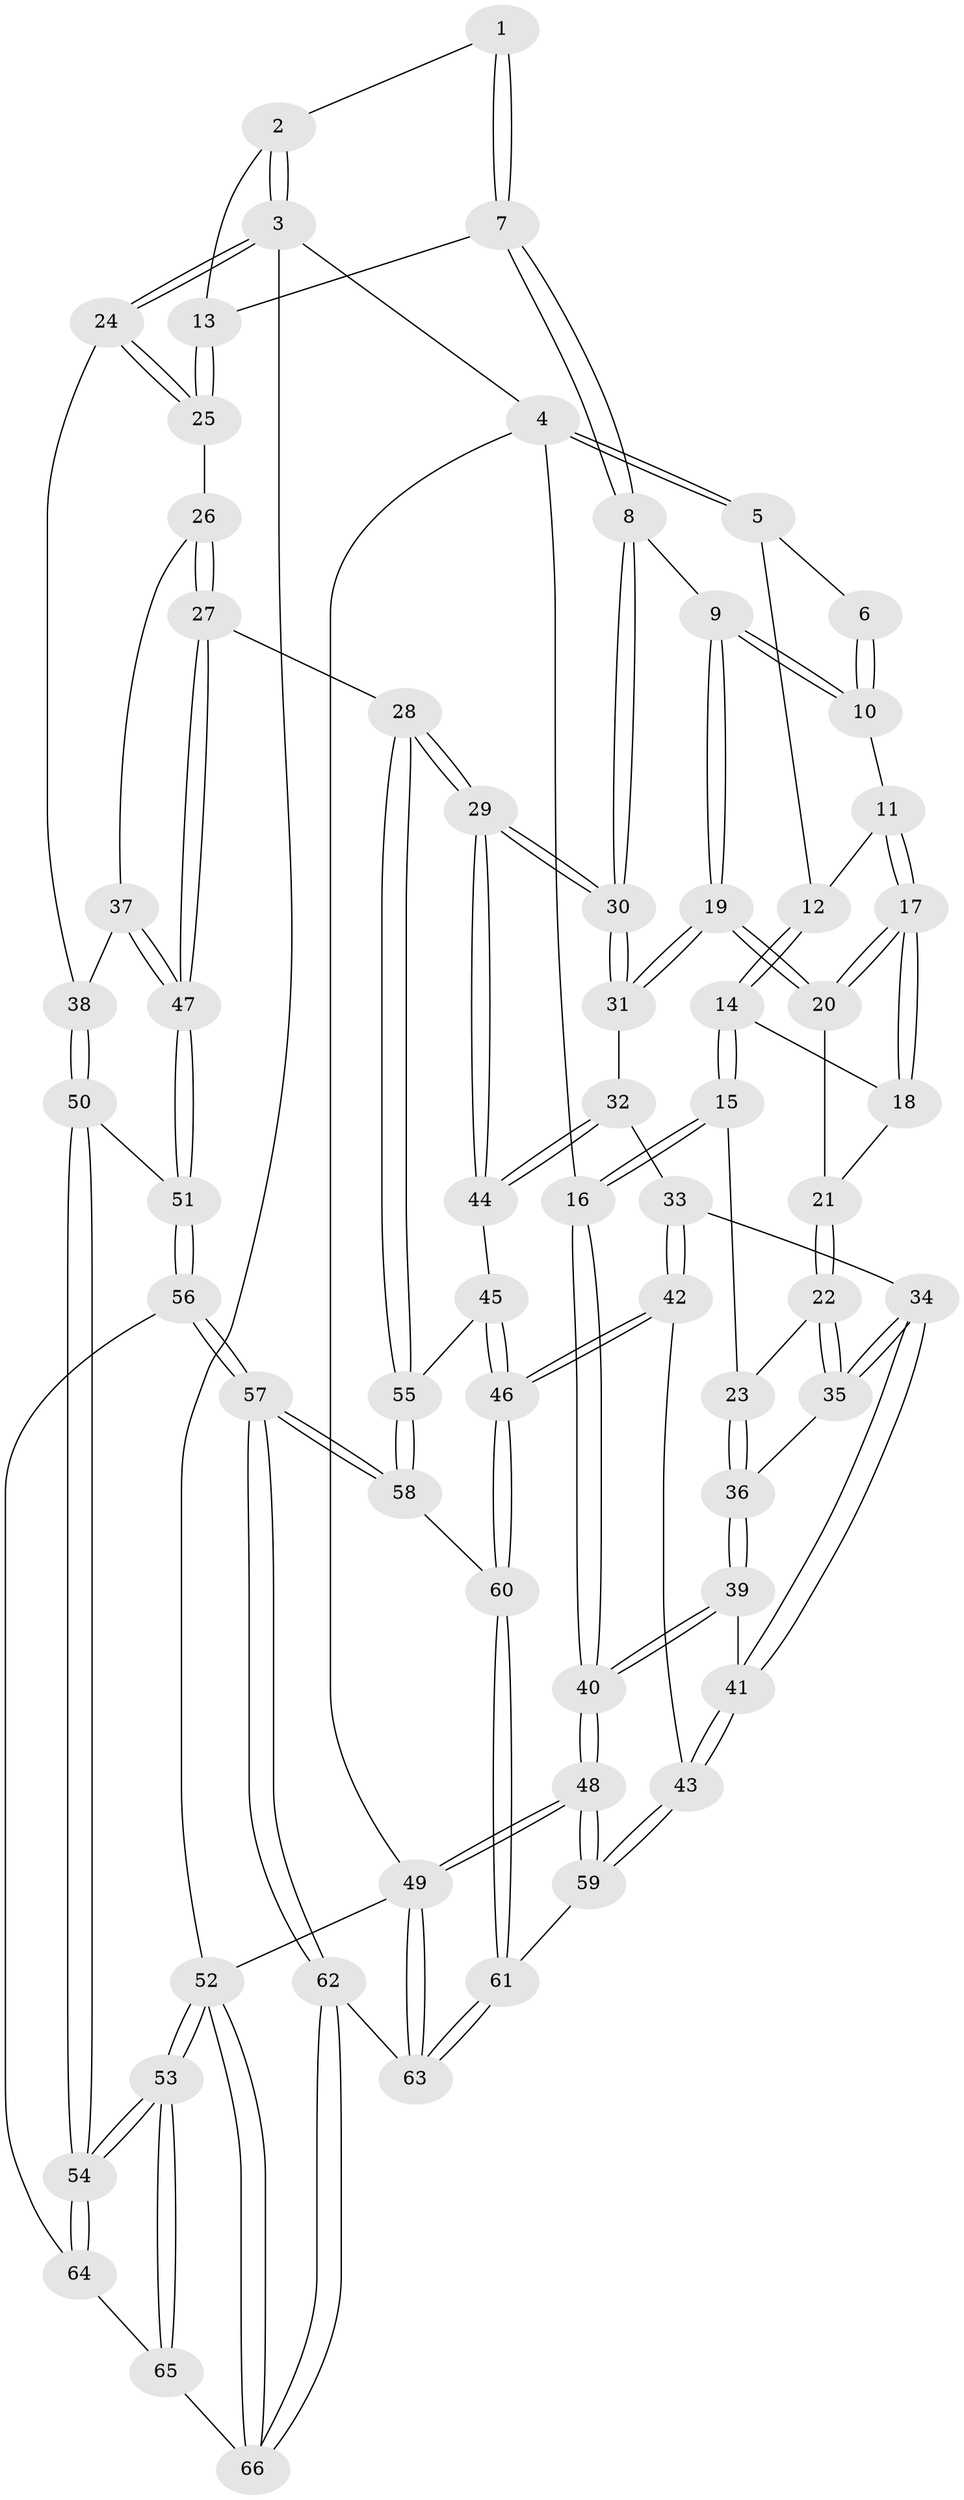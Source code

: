 // Generated by graph-tools (version 1.1) at 2025/38/03/09/25 02:38:46]
// undirected, 66 vertices, 162 edges
graph export_dot {
graph [start="1"]
  node [color=gray90,style=filled];
  1 [pos="+0.4718948706278944+0"];
  2 [pos="+0.9675201808924406+0"];
  3 [pos="+1+0"];
  4 [pos="+0+0"];
  5 [pos="+0+0"];
  6 [pos="+0.35378909791586133+0"];
  7 [pos="+0.6256274567401768+0.21929425264503408"];
  8 [pos="+0.6014413011678261+0.22702020409370938"];
  9 [pos="+0.446757185940044+0.22894952911690689"];
  10 [pos="+0.3657130962976992+0.03485286992119584"];
  11 [pos="+0.13616920911129618+0.14033831551296788"];
  12 [pos="+0.12228649154111434+0.13421219140356502"];
  13 [pos="+0.6881977289846513+0.20318888944935762"];
  14 [pos="+0+0.2630066765625473"];
  15 [pos="+0+0.2795624615208681"];
  16 [pos="+0+0.28124926007609"];
  17 [pos="+0.22050020192754224+0.28930284332629846"];
  18 [pos="+0.020711828425244865+0.27230995950455866"];
  19 [pos="+0.35592295416632697+0.3384672101223064"];
  20 [pos="+0.22409217906236534+0.29243730900348386"];
  21 [pos="+0.12541357451138152+0.3606678911249693"];
  22 [pos="+0.10179627333738263+0.38638266309871644"];
  23 [pos="+0+0.33564283795152244"];
  24 [pos="+1+0.318116280769038"];
  25 [pos="+0.730657396089457+0.24468474657102954"];
  26 [pos="+0.7471218119569533+0.30867624262843035"];
  27 [pos="+0.6387772229687998+0.5998157748048705"];
  28 [pos="+0.6283743402614613+0.5950769274319873"];
  29 [pos="+0.6224756254694557+0.5897913059580444"];
  30 [pos="+0.6198595183226563+0.584987426356953"];
  31 [pos="+0.3552690607405541+0.35043407594071785"];
  32 [pos="+0.32672898434087744+0.41395500648122147"];
  33 [pos="+0.27670157074697144+0.4487869635003563"];
  34 [pos="+0.2298969765204662+0.4590996579445356"];
  35 [pos="+0.10100079833200544+0.4413664364810211"];
  36 [pos="+0.06958142062160542+0.4711956045014166"];
  37 [pos="+0.8464080263068099+0.48783724825731517"];
  38 [pos="+1+0.4678986952760353"];
  39 [pos="+0+0.6019594871710012"];
  40 [pos="+0+0.6037935031001745"];
  41 [pos="+0.039099611901754205+0.622815868271201"];
  42 [pos="+0.17221334380467052+0.7039465970351722"];
  43 [pos="+0.15613866244316385+0.6992547547842013"];
  44 [pos="+0.37494732339339965+0.6000960199692439"];
  45 [pos="+0.36796143260655756+0.6170300315119691"];
  46 [pos="+0.20994702840454663+0.7301426390678026"];
  47 [pos="+0.6913469164932471+0.6365531983434825"];
  48 [pos="+0+1"];
  49 [pos="+0+1"];
  50 [pos="+1+0.6991690975310314"];
  51 [pos="+0.7036148695420887+0.6684299485827314"];
  52 [pos="+1+1"];
  53 [pos="+1+1"];
  54 [pos="+1+0.7659268831650319"];
  55 [pos="+0.4462164383543937+0.7327679538273093"];
  56 [pos="+0.695988961632469+0.8242182270194902"];
  57 [pos="+0.4812364780470013+0.9029559644599499"];
  58 [pos="+0.42955792493716977+0.8193698957429929"];
  59 [pos="+0.056588656063523424+0.8191541559677508"];
  60 [pos="+0.21884253257921385+0.7490054005833169"];
  61 [pos="+0.187974699614892+1"];
  62 [pos="+0.36223527378413967+1"];
  63 [pos="+0.18588758547679868+1"];
  64 [pos="+0.7047348454036281+0.833818603543018"];
  65 [pos="+0.7222523459546025+0.8671892689495858"];
  66 [pos="+0.721058462819843+1"];
  1 -- 2;
  1 -- 7;
  1 -- 7;
  2 -- 3;
  2 -- 3;
  2 -- 13;
  3 -- 4;
  3 -- 24;
  3 -- 24;
  3 -- 52;
  4 -- 5;
  4 -- 5;
  4 -- 16;
  4 -- 49;
  5 -- 6;
  5 -- 12;
  6 -- 10;
  6 -- 10;
  7 -- 8;
  7 -- 8;
  7 -- 13;
  8 -- 9;
  8 -- 30;
  8 -- 30;
  9 -- 10;
  9 -- 10;
  9 -- 19;
  9 -- 19;
  10 -- 11;
  11 -- 12;
  11 -- 17;
  11 -- 17;
  12 -- 14;
  12 -- 14;
  13 -- 25;
  13 -- 25;
  14 -- 15;
  14 -- 15;
  14 -- 18;
  15 -- 16;
  15 -- 16;
  15 -- 23;
  16 -- 40;
  16 -- 40;
  17 -- 18;
  17 -- 18;
  17 -- 20;
  17 -- 20;
  18 -- 21;
  19 -- 20;
  19 -- 20;
  19 -- 31;
  19 -- 31;
  20 -- 21;
  21 -- 22;
  21 -- 22;
  22 -- 23;
  22 -- 35;
  22 -- 35;
  23 -- 36;
  23 -- 36;
  24 -- 25;
  24 -- 25;
  24 -- 38;
  25 -- 26;
  26 -- 27;
  26 -- 27;
  26 -- 37;
  27 -- 28;
  27 -- 47;
  27 -- 47;
  28 -- 29;
  28 -- 29;
  28 -- 55;
  28 -- 55;
  29 -- 30;
  29 -- 30;
  29 -- 44;
  29 -- 44;
  30 -- 31;
  30 -- 31;
  31 -- 32;
  32 -- 33;
  32 -- 44;
  32 -- 44;
  33 -- 34;
  33 -- 42;
  33 -- 42;
  34 -- 35;
  34 -- 35;
  34 -- 41;
  34 -- 41;
  35 -- 36;
  36 -- 39;
  36 -- 39;
  37 -- 38;
  37 -- 47;
  37 -- 47;
  38 -- 50;
  38 -- 50;
  39 -- 40;
  39 -- 40;
  39 -- 41;
  40 -- 48;
  40 -- 48;
  41 -- 43;
  41 -- 43;
  42 -- 43;
  42 -- 46;
  42 -- 46;
  43 -- 59;
  43 -- 59;
  44 -- 45;
  45 -- 46;
  45 -- 46;
  45 -- 55;
  46 -- 60;
  46 -- 60;
  47 -- 51;
  47 -- 51;
  48 -- 49;
  48 -- 49;
  48 -- 59;
  48 -- 59;
  49 -- 63;
  49 -- 63;
  49 -- 52;
  50 -- 51;
  50 -- 54;
  50 -- 54;
  51 -- 56;
  51 -- 56;
  52 -- 53;
  52 -- 53;
  52 -- 66;
  52 -- 66;
  53 -- 54;
  53 -- 54;
  53 -- 65;
  53 -- 65;
  54 -- 64;
  54 -- 64;
  55 -- 58;
  55 -- 58;
  56 -- 57;
  56 -- 57;
  56 -- 64;
  57 -- 58;
  57 -- 58;
  57 -- 62;
  57 -- 62;
  58 -- 60;
  59 -- 61;
  60 -- 61;
  60 -- 61;
  61 -- 63;
  61 -- 63;
  62 -- 63;
  62 -- 66;
  62 -- 66;
  64 -- 65;
  65 -- 66;
}
